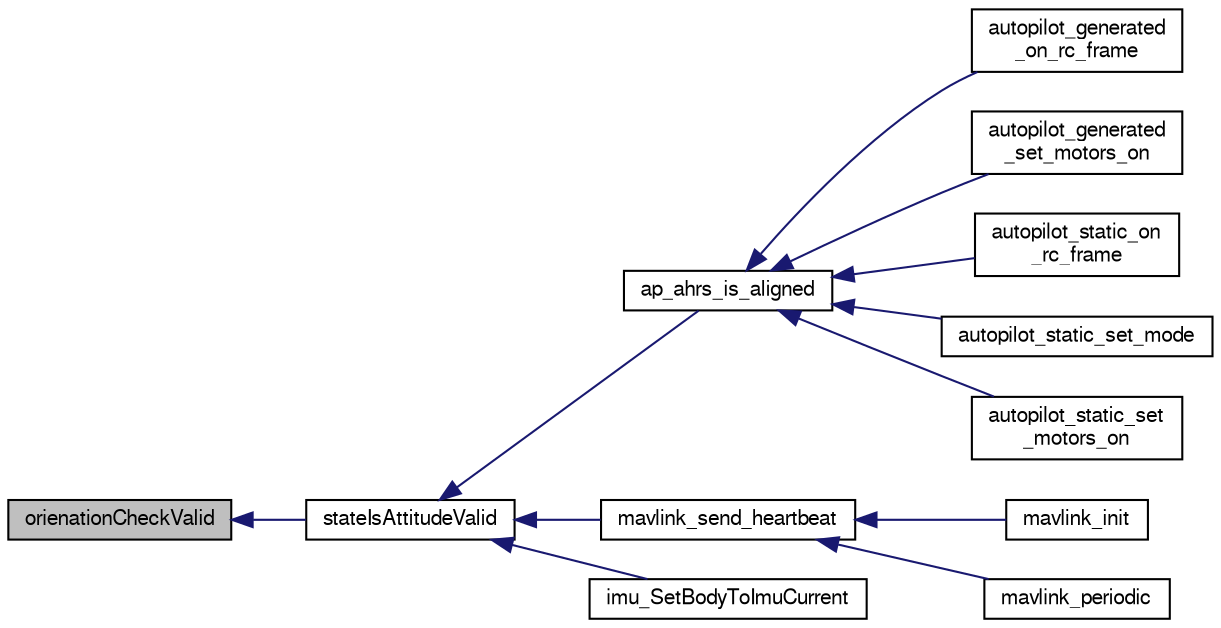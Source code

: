 digraph "orienationCheckValid"
{
  edge [fontname="FreeSans",fontsize="10",labelfontname="FreeSans",labelfontsize="10"];
  node [fontname="FreeSans",fontsize="10",shape=record];
  rankdir="LR";
  Node1 [label="orienationCheckValid",height=0.2,width=0.4,color="black", fillcolor="grey75", style="filled", fontcolor="black"];
  Node1 -> Node2 [dir="back",color="midnightblue",fontsize="10",style="solid",fontname="FreeSans"];
  Node2 [label="stateIsAttitudeValid",height=0.2,width=0.4,color="black", fillcolor="white", style="filled",URL="$group__state__attitude.html#ga5f950379a74a7915c0d28336d5ec26ac",tooltip="Test if attitudes are valid. "];
  Node2 -> Node3 [dir="back",color="midnightblue",fontsize="10",style="solid",fontname="FreeSans"];
  Node3 [label="ap_ahrs_is_aligned",height=0.2,width=0.4,color="black", fillcolor="white", style="filled",URL="$rover_2autopilot__utils_8h.html#af72725922c8f82a4bfa00f945376cede",tooltip="Display descent speed in failsafe mode if needed. "];
  Node3 -> Node4 [dir="back",color="midnightblue",fontsize="10",style="solid",fontname="FreeSans"];
  Node4 [label="autopilot_generated\l_on_rc_frame",height=0.2,width=0.4,color="black", fillcolor="white", style="filled",URL="$rotorcraft_2autopilot__generated_8c.html#aaebd02adde63c5f836bea4ec5fabe997"];
  Node3 -> Node5 [dir="back",color="midnightblue",fontsize="10",style="solid",fontname="FreeSans"];
  Node5 [label="autopilot_generated\l_set_motors_on",height=0.2,width=0.4,color="black", fillcolor="white", style="filled",URL="$rotorcraft_2autopilot__generated_8c.html#ae22ba131f3568b0ef1e9b5b57bdf74ab"];
  Node3 -> Node6 [dir="back",color="midnightblue",fontsize="10",style="solid",fontname="FreeSans"];
  Node6 [label="autopilot_static_on\l_rc_frame",height=0.2,width=0.4,color="black", fillcolor="white", style="filled",URL="$rotorcraft_2autopilot__static_8c.html#af48775939dfa2cf7533658fb85851a35",tooltip="Function to be called when a message from FBW is available. "];
  Node3 -> Node7 [dir="back",color="midnightblue",fontsize="10",style="solid",fontname="FreeSans"];
  Node7 [label="autopilot_static_set_mode",height=0.2,width=0.4,color="black", fillcolor="white", style="filled",URL="$rotorcraft_2autopilot__static_8c.html#af7eb08dcaaeb9f55fe1b77230b0e78c3"];
  Node3 -> Node8 [dir="back",color="midnightblue",fontsize="10",style="solid",fontname="FreeSans"];
  Node8 [label="autopilot_static_set\l_motors_on",height=0.2,width=0.4,color="black", fillcolor="white", style="filled",URL="$rotorcraft_2autopilot__static_8c.html#abfbb0a41b76eefca4b0df8297b2569c8"];
  Node2 -> Node9 [dir="back",color="midnightblue",fontsize="10",style="solid",fontname="FreeSans"];
  Node9 [label="mavlink_send_heartbeat",height=0.2,width=0.4,color="black", fillcolor="white", style="filled",URL="$mavlink_8c.html#ae98ab788a5e6674a7e1895edc0b898b1",tooltip="Send a heartbeat. "];
  Node9 -> Node10 [dir="back",color="midnightblue",fontsize="10",style="solid",fontname="FreeSans"];
  Node10 [label="mavlink_init",height=0.2,width=0.4,color="black", fillcolor="white", style="filled",URL="$mavlink_8h.html#acc676450794df9b4b50dc6b12995b7a1",tooltip="Module functions. "];
  Node9 -> Node11 [dir="back",color="midnightblue",fontsize="10",style="solid",fontname="FreeSans"];
  Node11 [label="mavlink_periodic",height=0.2,width=0.4,color="black", fillcolor="white", style="filled",URL="$mavlink_8h.html#a45dcaed78c022158e7dcfb92813f191c",tooltip="Periodic MAVLink calls. "];
  Node2 -> Node12 [dir="back",color="midnightblue",fontsize="10",style="solid",fontname="FreeSans"];
  Node12 [label="imu_SetBodyToImuCurrent",height=0.2,width=0.4,color="black", fillcolor="white", style="filled",URL="$imu_8h.html#a931916ce562dfa28e02e0a6001dddc43"];
}

